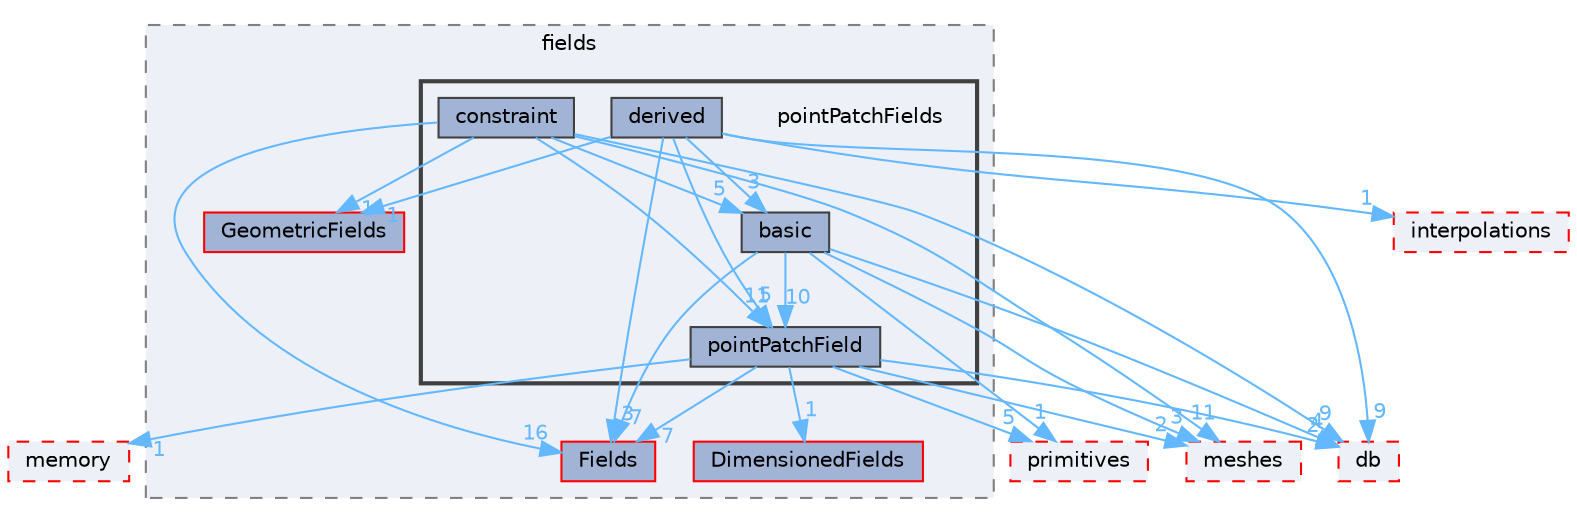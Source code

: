 digraph "src/OpenFOAM/fields/pointPatchFields"
{
 // LATEX_PDF_SIZE
  bgcolor="transparent";
  edge [fontname=Helvetica,fontsize=10,labelfontname=Helvetica,labelfontsize=10];
  node [fontname=Helvetica,fontsize=10,shape=box,height=0.2,width=0.4];
  compound=true
  subgraph clusterdir_962442b8f989d5529fab5e0f0e4ffb74 {
    graph [ bgcolor="#edf0f7", pencolor="grey50", label="fields", fontname=Helvetica,fontsize=10 style="filled,dashed", URL="dir_962442b8f989d5529fab5e0f0e4ffb74.html",tooltip=""]
  dir_7d364942a13d3ce50f6681364b448a98 [label="Fields", fillcolor="#a2b4d6", color="red", style="filled", URL="dir_7d364942a13d3ce50f6681364b448a98.html",tooltip=""];
  dir_8c8bb42ce9b582caaa8128a267c381ba [label="DimensionedFields", fillcolor="#a2b4d6", color="red", style="filled", URL="dir_8c8bb42ce9b582caaa8128a267c381ba.html",tooltip=""];
  dir_99558e6cce2e782cc8c86fe4c767e1e1 [label="GeometricFields", fillcolor="#a2b4d6", color="red", style="filled", URL="dir_99558e6cce2e782cc8c86fe4c767e1e1.html",tooltip=""];
  subgraph clusterdir_1c0ea8bf575d837c6744560b5bb2481c {
    graph [ bgcolor="#edf0f7", pencolor="grey25", label="", fontname=Helvetica,fontsize=10 style="filled,bold", URL="dir_1c0ea8bf575d837c6744560b5bb2481c.html",tooltip=""]
    dir_1c0ea8bf575d837c6744560b5bb2481c [shape=plaintext, label="pointPatchFields"];
  dir_6a30703e73af3ba7ed84ebe53ffd3e12 [label="basic", fillcolor="#a2b4d6", color="grey25", style="filled", URL="dir_6a30703e73af3ba7ed84ebe53ffd3e12.html",tooltip=""];
  dir_c29a60990a95f573ba90840ea20f11f4 [label="constraint", fillcolor="#a2b4d6", color="grey25", style="filled", URL="dir_c29a60990a95f573ba90840ea20f11f4.html",tooltip=""];
  dir_700eda77dde5bdf3d333763a2bc5e635 [label="derived", fillcolor="#a2b4d6", color="grey25", style="filled", URL="dir_700eda77dde5bdf3d333763a2bc5e635.html",tooltip=""];
  dir_17a9bfb76e5e1dbc9e2e32285df4aeb8 [label="pointPatchField", fillcolor="#a2b4d6", color="grey25", style="filled", URL="dir_17a9bfb76e5e1dbc9e2e32285df4aeb8.html",tooltip=""];
  }
  }
  dir_385a22dcc2f7120acb0f1a7a832b3b8d [label="memory", fillcolor="#edf0f7", color="red", style="filled,dashed", URL="dir_385a22dcc2f7120acb0f1a7a832b3b8d.html",tooltip=""];
  dir_3e50f45338116b169052b428016851aa [label="primitives", fillcolor="#edf0f7", color="red", style="filled,dashed", URL="dir_3e50f45338116b169052b428016851aa.html",tooltip=""];
  dir_63c634f7a7cfd679ac26c67fb30fc32f [label="db", fillcolor="#edf0f7", color="red", style="filled,dashed", URL="dir_63c634f7a7cfd679ac26c67fb30fc32f.html",tooltip=""];
  dir_aa2423979fb45fc41c393a5db370ab21 [label="meshes", fillcolor="#edf0f7", color="red", style="filled,dashed", URL="dir_aa2423979fb45fc41c393a5db370ab21.html",tooltip=""];
  dir_e764f87aebd421bcba631b254777cd25 [label="interpolations", fillcolor="#edf0f7", color="red", style="filled,dashed", URL="dir_e764f87aebd421bcba631b254777cd25.html",tooltip=""];
  dir_6a30703e73af3ba7ed84ebe53ffd3e12->dir_7d364942a13d3ce50f6681364b448a98 [headlabel="7", labeldistance=1.5 headhref="dir_000216_001336.html" href="dir_000216_001336.html" color="steelblue1" fontcolor="steelblue1"];
  dir_6a30703e73af3ba7ed84ebe53ffd3e12->dir_17a9bfb76e5e1dbc9e2e32285df4aeb8 [headlabel="10", labeldistance=1.5 headhref="dir_000216_002954.html" href="dir_000216_002954.html" color="steelblue1" fontcolor="steelblue1"];
  dir_6a30703e73af3ba7ed84ebe53ffd3e12->dir_aa2423979fb45fc41c393a5db370ab21 [headlabel="3", labeldistance=1.5 headhref="dir_000216_002368.html" href="dir_000216_002368.html" color="steelblue1" fontcolor="steelblue1"];
  dir_6a30703e73af3ba7ed84ebe53ffd3e12->dir_63c634f7a7cfd679ac26c67fb30fc32f [headlabel="4", labeldistance=1.5 headhref="dir_000216_000817.html" href="dir_000216_000817.html" color="steelblue1" fontcolor="steelblue1"];
  dir_6a30703e73af3ba7ed84ebe53ffd3e12->dir_3e50f45338116b169052b428016851aa [headlabel="1", labeldistance=1.5 headhref="dir_000216_003069.html" href="dir_000216_003069.html" color="steelblue1" fontcolor="steelblue1"];
  dir_c29a60990a95f573ba90840ea20f11f4->dir_7d364942a13d3ce50f6681364b448a98 [headlabel="16", labeldistance=1.5 headhref="dir_000656_001336.html" href="dir_000656_001336.html" color="steelblue1" fontcolor="steelblue1"];
  dir_c29a60990a95f573ba90840ea20f11f4->dir_99558e6cce2e782cc8c86fe4c767e1e1 [headlabel="1", labeldistance=1.5 headhref="dir_000656_001622.html" href="dir_000656_001622.html" color="steelblue1" fontcolor="steelblue1"];
  dir_c29a60990a95f573ba90840ea20f11f4->dir_6a30703e73af3ba7ed84ebe53ffd3e12 [headlabel="5", labeldistance=1.5 headhref="dir_000656_000216.html" href="dir_000656_000216.html" color="steelblue1" fontcolor="steelblue1"];
  dir_c29a60990a95f573ba90840ea20f11f4->dir_aa2423979fb45fc41c393a5db370ab21 [headlabel="11", labeldistance=1.5 headhref="dir_000656_002368.html" href="dir_000656_002368.html" color="steelblue1" fontcolor="steelblue1"];
  dir_c29a60990a95f573ba90840ea20f11f4->dir_17a9bfb76e5e1dbc9e2e32285df4aeb8 [headlabel="11", labeldistance=1.5 headhref="dir_000656_002954.html" href="dir_000656_002954.html" color="steelblue1" fontcolor="steelblue1"];
  dir_c29a60990a95f573ba90840ea20f11f4->dir_63c634f7a7cfd679ac26c67fb30fc32f [headlabel="9", labeldistance=1.5 headhref="dir_000656_000817.html" href="dir_000656_000817.html" color="steelblue1" fontcolor="steelblue1"];
  dir_700eda77dde5bdf3d333763a2bc5e635->dir_17a9bfb76e5e1dbc9e2e32285df4aeb8 [headlabel="5", labeldistance=1.5 headhref="dir_000868_002954.html" href="dir_000868_002954.html" color="steelblue1" fontcolor="steelblue1"];
  dir_700eda77dde5bdf3d333763a2bc5e635->dir_63c634f7a7cfd679ac26c67fb30fc32f [headlabel="9", labeldistance=1.5 headhref="dir_000868_000817.html" href="dir_000868_000817.html" color="steelblue1" fontcolor="steelblue1"];
  dir_700eda77dde5bdf3d333763a2bc5e635->dir_6a30703e73af3ba7ed84ebe53ffd3e12 [headlabel="3", labeldistance=1.5 headhref="dir_000868_000216.html" href="dir_000868_000216.html" color="steelblue1" fontcolor="steelblue1"];
  dir_700eda77dde5bdf3d333763a2bc5e635->dir_7d364942a13d3ce50f6681364b448a98 [headlabel="3", labeldistance=1.5 headhref="dir_000868_001336.html" href="dir_000868_001336.html" color="steelblue1" fontcolor="steelblue1"];
  dir_700eda77dde5bdf3d333763a2bc5e635->dir_99558e6cce2e782cc8c86fe4c767e1e1 [headlabel="1", labeldistance=1.5 headhref="dir_000868_001622.html" href="dir_000868_001622.html" color="steelblue1" fontcolor="steelblue1"];
  dir_700eda77dde5bdf3d333763a2bc5e635->dir_e764f87aebd421bcba631b254777cd25 [headlabel="1", labeldistance=1.5 headhref="dir_000868_001937.html" href="dir_000868_001937.html" color="steelblue1" fontcolor="steelblue1"];
  dir_17a9bfb76e5e1dbc9e2e32285df4aeb8->dir_385a22dcc2f7120acb0f1a7a832b3b8d [headlabel="1", labeldistance=1.5 headhref="dir_002954_002352.html" href="dir_002954_002352.html" color="steelblue1" fontcolor="steelblue1"];
  dir_17a9bfb76e5e1dbc9e2e32285df4aeb8->dir_3e50f45338116b169052b428016851aa [headlabel="5", labeldistance=1.5 headhref="dir_002954_003069.html" href="dir_002954_003069.html" color="steelblue1" fontcolor="steelblue1"];
  dir_17a9bfb76e5e1dbc9e2e32285df4aeb8->dir_63c634f7a7cfd679ac26c67fb30fc32f [headlabel="2", labeldistance=1.5 headhref="dir_002954_000817.html" href="dir_002954_000817.html" color="steelblue1" fontcolor="steelblue1"];
  dir_17a9bfb76e5e1dbc9e2e32285df4aeb8->dir_7d364942a13d3ce50f6681364b448a98 [headlabel="7", labeldistance=1.5 headhref="dir_002954_001336.html" href="dir_002954_001336.html" color="steelblue1" fontcolor="steelblue1"];
  dir_17a9bfb76e5e1dbc9e2e32285df4aeb8->dir_8c8bb42ce9b582caaa8128a267c381ba [headlabel="1", labeldistance=1.5 headhref="dir_002954_000937.html" href="dir_002954_000937.html" color="steelblue1" fontcolor="steelblue1"];
  dir_17a9bfb76e5e1dbc9e2e32285df4aeb8->dir_aa2423979fb45fc41c393a5db370ab21 [headlabel="2", labeldistance=1.5 headhref="dir_002954_002368.html" href="dir_002954_002368.html" color="steelblue1" fontcolor="steelblue1"];
}
